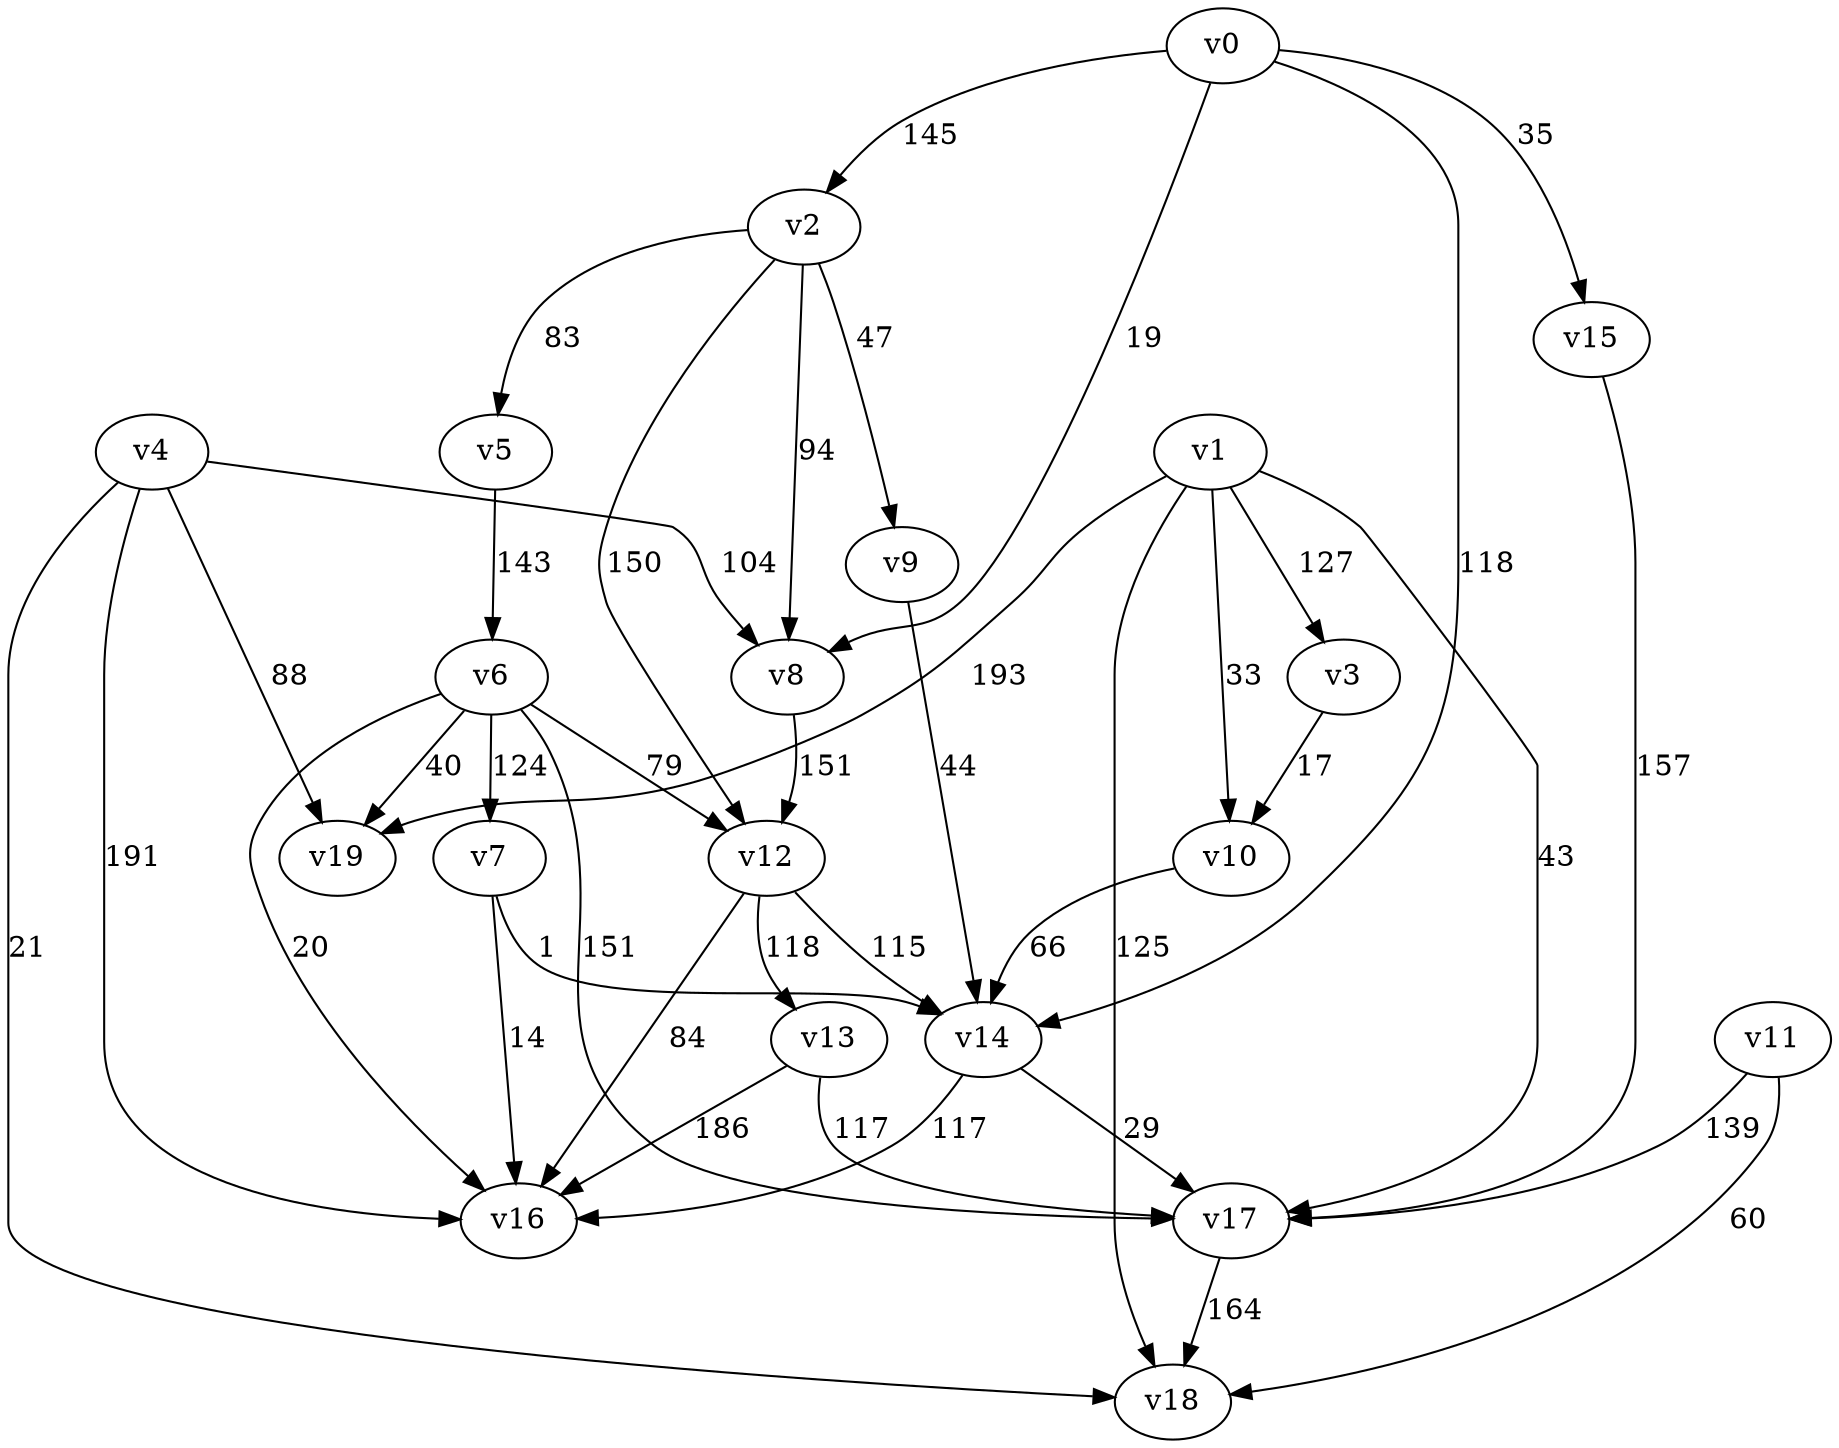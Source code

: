 digraph G {
	v12->v13 [label=118]
	v2->v9 [label=47]
	v12->v14 [label=115]
	v1->v18 [label=125]
	v6->v19 [label=40]
	v2->v5 [label=83]
	v0->v15 [label=35]
	v6->v7 [label=124]
	v11->v18 [label=60]
	v0->v2 [label=145]
	v15->v17 [label=157]
	v4->v8 [label=104]
	v4->v16 [label=191]
	v1->v17 [label=43]
	v9->v14 [label=44]
	v7->v14 [label=1]
	v13->v17 [label=117]
	v10->v14 [label=66]
	v13->v16 [label=186]
	v4->v19 [label=88]
	v2->v12 [label=150]
	v1->v10 [label=33]
	v2->v8 [label=94]
	v12->v16 [label=84]
	v0->v14 [label=118]
	v7->v16 [label=14]
	v14->v17 [label=29]
	v0->v8 [label=19]
	v6->v17 [label=151]
	v4->v18 [label=21]
	v5->v6 [label=143]
	v17->v18 [label=164]
	v1->v19 [label=193]
	v6->v12 [label=79]
	v1->v3 [label=127]
	v11->v17 [label=139]
	v14->v16 [label=117]
	v8->v12 [label=151]
	v6->v16 [label=20]
	v3->v10 [label=17]
}
